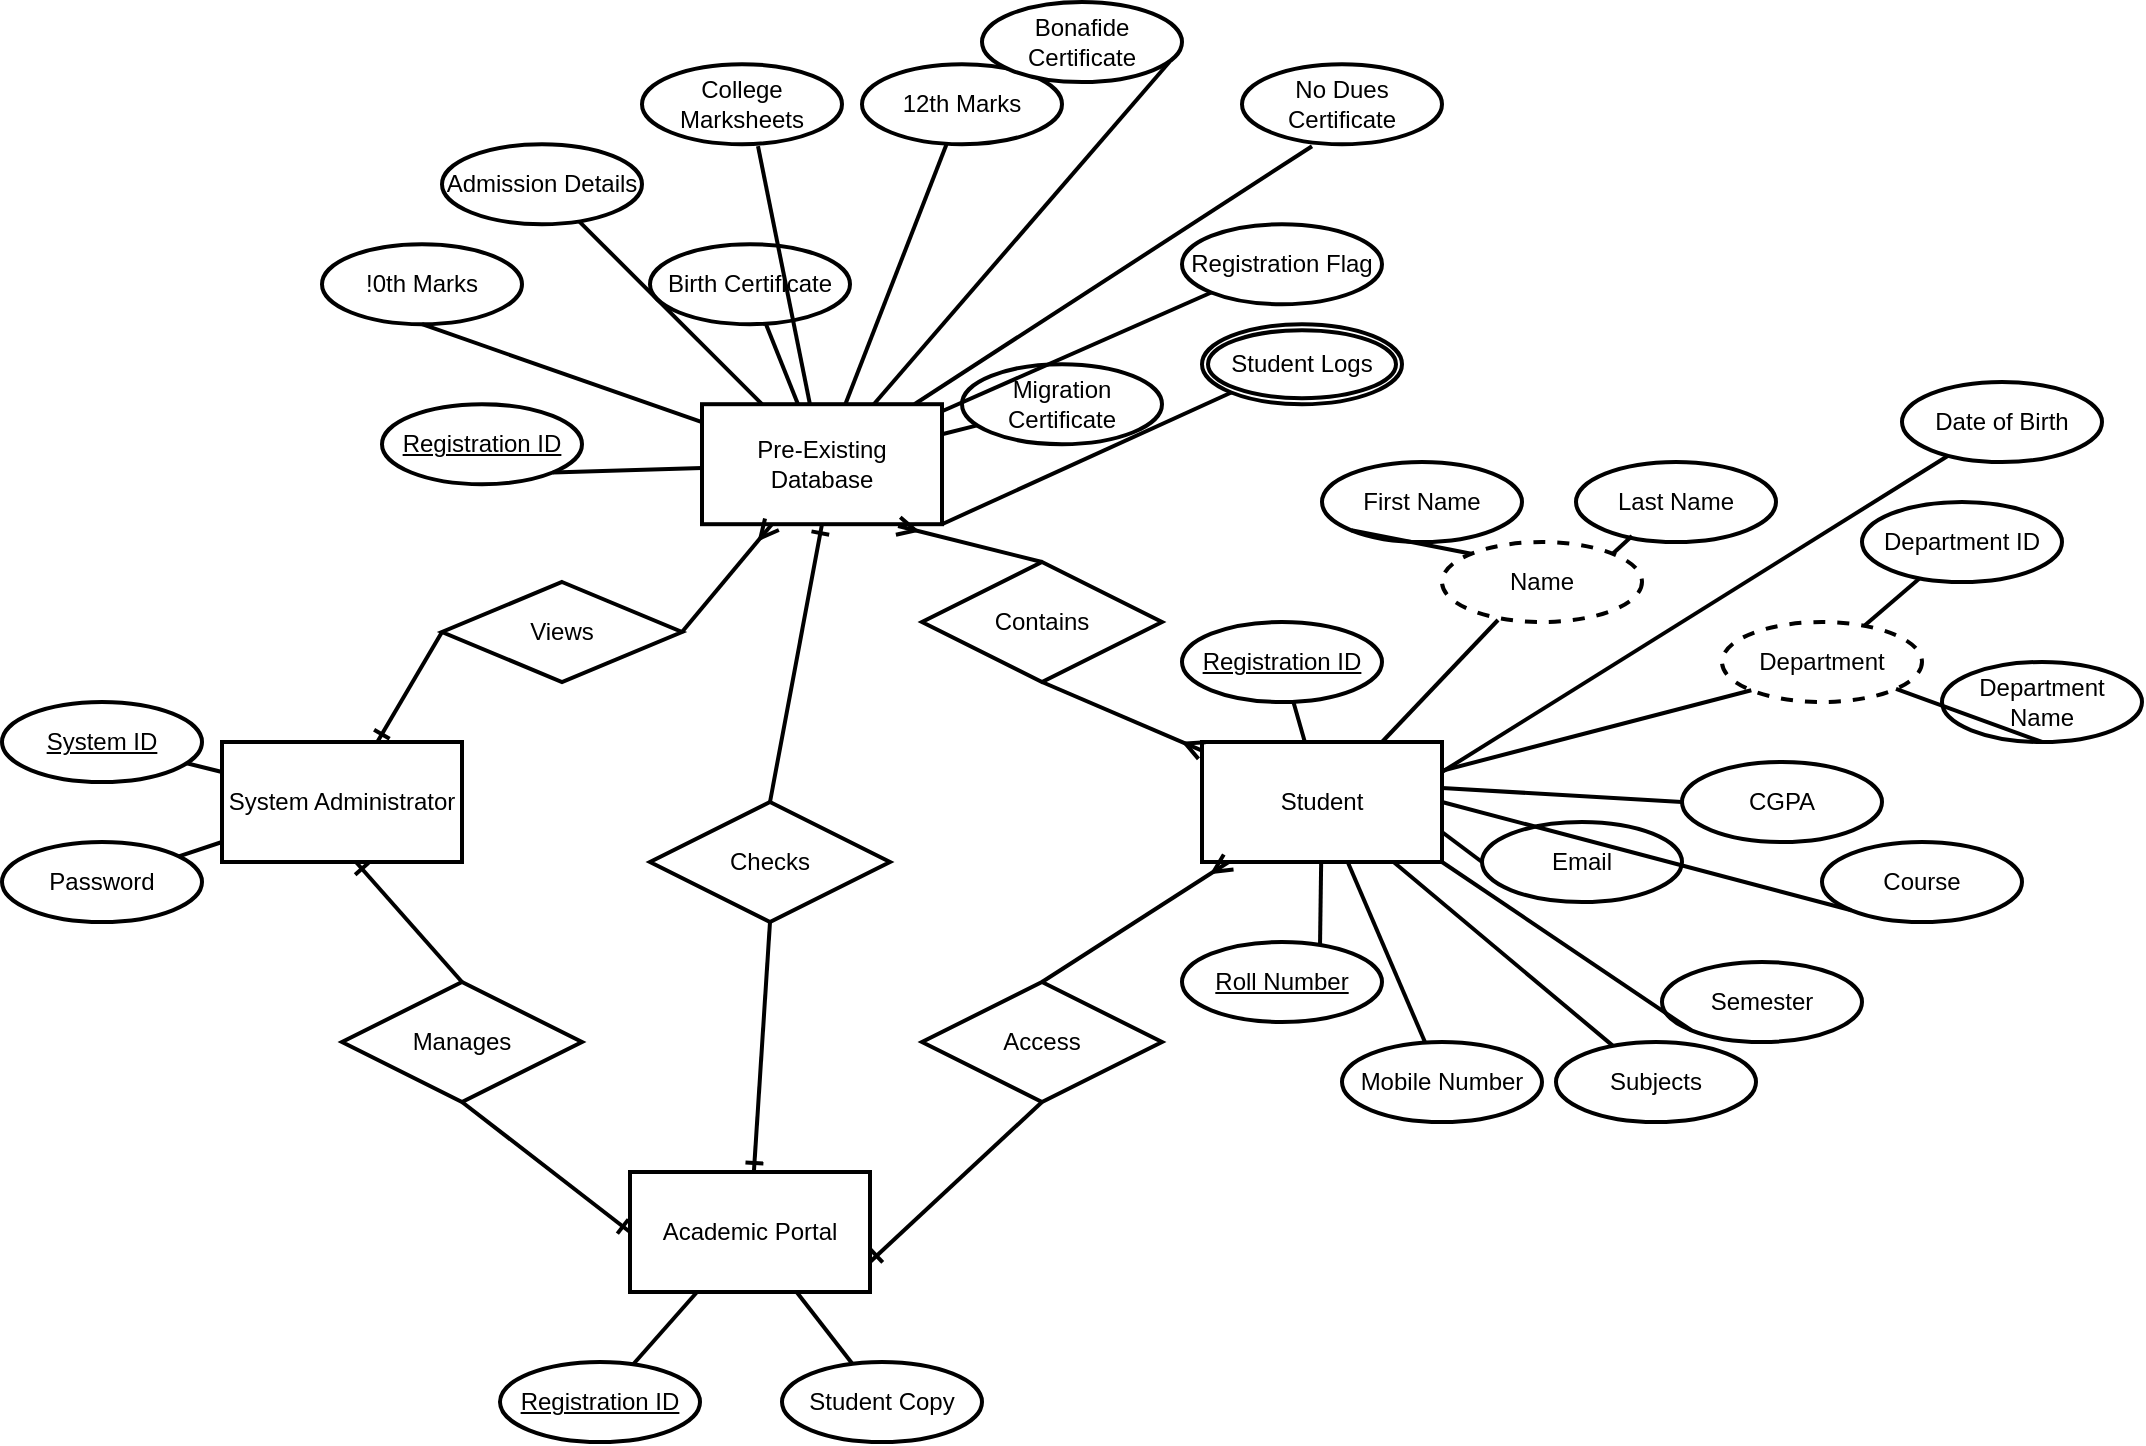 <mxfile version="21.6.8" type="github">
  <diagram name="Page-1" id="Mexl6bkjyYt5RXLSnS9A">
    <mxGraphModel dx="1222" dy="593" grid="1" gridSize="10" guides="1" tooltips="1" connect="1" arrows="1" fold="1" page="1" pageScale="1" pageWidth="827" pageHeight="1169" math="0" shadow="0">
      <root>
        <mxCell id="0" />
        <mxCell id="1" parent="0" />
        <mxCell id="aAmGh1MJEAgnPkzqeNWj-1" value="&lt;div&gt;Pre-Existing Database&lt;/div&gt;" style="rounded=0;whiteSpace=wrap;html=1;strokeWidth=2;labelBackgroundColor=none;" parent="1" vertex="1">
          <mxGeometry x="400" y="221.1" width="120" height="60" as="geometry" />
        </mxCell>
        <mxCell id="aAmGh1MJEAgnPkzqeNWj-2" value="&lt;div&gt;System Administrator&lt;/div&gt;" style="rounded=0;whiteSpace=wrap;html=1;strokeWidth=2;labelBackgroundColor=none;" parent="1" vertex="1">
          <mxGeometry x="160" y="390" width="120" height="60" as="geometry" />
        </mxCell>
        <mxCell id="aAmGh1MJEAgnPkzqeNWj-3" value="&lt;div&gt;Student&lt;/div&gt;" style="rounded=0;whiteSpace=wrap;html=1;strokeWidth=2;labelBackgroundColor=none;" parent="1" vertex="1">
          <mxGeometry x="650" y="390" width="120" height="60" as="geometry" />
        </mxCell>
        <mxCell id="aAmGh1MJEAgnPkzqeNWj-4" value="&lt;div&gt;Academic Portal&lt;/div&gt;" style="rounded=0;whiteSpace=wrap;html=1;strokeWidth=2;labelBackgroundColor=none;" parent="1" vertex="1">
          <mxGeometry x="364" y="605" width="120" height="60" as="geometry" />
        </mxCell>
        <mxCell id="zF8Zpk3AqR9Y2KQFk6yl-1" value="&lt;div&gt;Password&lt;/div&gt;" style="ellipse;whiteSpace=wrap;html=1;align=center;strokeWidth=2;labelBackgroundColor=none;" vertex="1" parent="1">
          <mxGeometry x="50" y="440" width="100" height="40" as="geometry" />
        </mxCell>
        <mxCell id="zF8Zpk3AqR9Y2KQFk6yl-2" value="&lt;div&gt;System ID&lt;/div&gt;" style="ellipse;whiteSpace=wrap;html=1;align=center;fontStyle=4;strokeWidth=2;labelBackgroundColor=none;" vertex="1" parent="1">
          <mxGeometry x="50" y="370" width="100" height="40" as="geometry" />
        </mxCell>
        <mxCell id="zF8Zpk3AqR9Y2KQFk6yl-3" value="&lt;div&gt;!0th Marks&lt;/div&gt;" style="ellipse;whiteSpace=wrap;html=1;align=center;strokeWidth=2;labelBackgroundColor=none;" vertex="1" parent="1">
          <mxGeometry x="210" y="141.1" width="100" height="40" as="geometry" />
        </mxCell>
        <mxCell id="zF8Zpk3AqR9Y2KQFk6yl-4" value="&lt;div&gt;12th Marks&lt;/div&gt;" style="ellipse;whiteSpace=wrap;html=1;align=center;strokeWidth=2;labelBackgroundColor=none;" vertex="1" parent="1">
          <mxGeometry x="480" y="51.1" width="100" height="40" as="geometry" />
        </mxCell>
        <mxCell id="zF8Zpk3AqR9Y2KQFk6yl-5" value="College Marksheets" style="ellipse;whiteSpace=wrap;html=1;align=center;strokeWidth=2;labelBackgroundColor=none;" vertex="1" parent="1">
          <mxGeometry x="370" y="51.1" width="100" height="40" as="geometry" />
        </mxCell>
        <mxCell id="zF8Zpk3AqR9Y2KQFk6yl-6" value="Registration ID" style="ellipse;whiteSpace=wrap;html=1;align=center;fontStyle=4;strokeWidth=2;labelBackgroundColor=none;" vertex="1" parent="1">
          <mxGeometry x="240" y="221.1" width="100" height="40" as="geometry" />
        </mxCell>
        <mxCell id="zF8Zpk3AqR9Y2KQFk6yl-7" value="Birth Certificate" style="ellipse;whiteSpace=wrap;html=1;align=center;strokeWidth=2;labelBackgroundColor=none;" vertex="1" parent="1">
          <mxGeometry x="374" y="141.1" width="100" height="40" as="geometry" />
        </mxCell>
        <mxCell id="zF8Zpk3AqR9Y2KQFk6yl-8" value="Migration Certificate" style="ellipse;whiteSpace=wrap;html=1;align=center;strokeWidth=2;labelBackgroundColor=none;" vertex="1" parent="1">
          <mxGeometry x="530" y="201.1" width="100" height="40" as="geometry" />
        </mxCell>
        <mxCell id="zF8Zpk3AqR9Y2KQFk6yl-9" value="Admission Details" style="ellipse;whiteSpace=wrap;html=1;align=center;strokeWidth=2;labelBackgroundColor=none;" vertex="1" parent="1">
          <mxGeometry x="270" y="91.1" width="100" height="40" as="geometry" />
        </mxCell>
        <mxCell id="zF8Zpk3AqR9Y2KQFk6yl-10" value="Bonafide Certificate" style="ellipse;whiteSpace=wrap;html=1;align=center;strokeWidth=2;labelBackgroundColor=none;" vertex="1" parent="1">
          <mxGeometry x="540" y="20" width="100" height="40" as="geometry" />
        </mxCell>
        <mxCell id="zF8Zpk3AqR9Y2KQFk6yl-11" value="&lt;div&gt;No Dues Certificate&lt;/div&gt;" style="ellipse;whiteSpace=wrap;html=1;align=center;strokeWidth=2;labelBackgroundColor=none;" vertex="1" parent="1">
          <mxGeometry x="670" y="51.1" width="100" height="40" as="geometry" />
        </mxCell>
        <mxCell id="zF8Zpk3AqR9Y2KQFk6yl-12" value="Registration Flag" style="ellipse;whiteSpace=wrap;html=1;align=center;strokeWidth=2;labelBackgroundColor=none;" vertex="1" parent="1">
          <mxGeometry x="640" y="131.1" width="100" height="40" as="geometry" />
        </mxCell>
        <mxCell id="zF8Zpk3AqR9Y2KQFk6yl-14" value="Student Logs" style="ellipse;shape=doubleEllipse;margin=3;whiteSpace=wrap;html=1;align=center;strokeWidth=2;labelBackgroundColor=none;" vertex="1" parent="1">
          <mxGeometry x="650" y="181.1" width="100" height="40" as="geometry" />
        </mxCell>
        <mxCell id="zF8Zpk3AqR9Y2KQFk6yl-15" value="Student Copy" style="ellipse;whiteSpace=wrap;html=1;align=center;strokeWidth=2;labelBackgroundColor=none;" vertex="1" parent="1">
          <mxGeometry x="440" y="700" width="100" height="40" as="geometry" />
        </mxCell>
        <mxCell id="zF8Zpk3AqR9Y2KQFk6yl-16" value="Registration ID" style="ellipse;whiteSpace=wrap;html=1;align=center;fontStyle=4;strokeWidth=2;labelBackgroundColor=none;" vertex="1" parent="1">
          <mxGeometry x="299" y="700" width="100" height="40" as="geometry" />
        </mxCell>
        <mxCell id="zF8Zpk3AqR9Y2KQFk6yl-18" value="&lt;div&gt;Registration ID&lt;/div&gt;" style="ellipse;whiteSpace=wrap;html=1;align=center;fontStyle=4;strokeWidth=2;labelBackgroundColor=none;" vertex="1" parent="1">
          <mxGeometry x="640" y="330" width="100" height="40" as="geometry" />
        </mxCell>
        <mxCell id="zF8Zpk3AqR9Y2KQFk6yl-20" value="Roll Number" style="ellipse;whiteSpace=wrap;html=1;align=center;fontStyle=4;strokeWidth=2;labelBackgroundColor=none;" vertex="1" parent="1">
          <mxGeometry x="640" y="490" width="100" height="40" as="geometry" />
        </mxCell>
        <mxCell id="zF8Zpk3AqR9Y2KQFk6yl-21" value="First Name" style="ellipse;whiteSpace=wrap;html=1;align=center;strokeWidth=2;labelBackgroundColor=none;" vertex="1" parent="1">
          <mxGeometry x="710" y="250" width="100" height="40" as="geometry" />
        </mxCell>
        <mxCell id="zF8Zpk3AqR9Y2KQFk6yl-22" value="Last Name" style="ellipse;whiteSpace=wrap;html=1;align=center;strokeWidth=2;labelBackgroundColor=none;" vertex="1" parent="1">
          <mxGeometry x="837" y="250" width="100" height="40" as="geometry" />
        </mxCell>
        <mxCell id="zF8Zpk3AqR9Y2KQFk6yl-23" value="Date of Birth" style="ellipse;whiteSpace=wrap;html=1;align=center;strokeWidth=2;labelBackgroundColor=none;" vertex="1" parent="1">
          <mxGeometry x="1000" y="210" width="100" height="40" as="geometry" />
        </mxCell>
        <mxCell id="zF8Zpk3AqR9Y2KQFk6yl-24" value="Email" style="ellipse;whiteSpace=wrap;html=1;align=center;strokeWidth=2;labelBackgroundColor=none;" vertex="1" parent="1">
          <mxGeometry x="790" y="430" width="100" height="40" as="geometry" />
        </mxCell>
        <mxCell id="zF8Zpk3AqR9Y2KQFk6yl-25" value="Mobile Number" style="ellipse;whiteSpace=wrap;html=1;align=center;strokeWidth=2;labelBackgroundColor=none;" vertex="1" parent="1">
          <mxGeometry x="720" y="540" width="100" height="40" as="geometry" />
        </mxCell>
        <mxCell id="zF8Zpk3AqR9Y2KQFk6yl-26" value="Semester" style="ellipse;whiteSpace=wrap;html=1;align=center;strokeWidth=2;labelBackgroundColor=none;" vertex="1" parent="1">
          <mxGeometry x="880" y="500" width="100" height="40" as="geometry" />
        </mxCell>
        <mxCell id="zF8Zpk3AqR9Y2KQFk6yl-27" value="CGPA" style="ellipse;whiteSpace=wrap;html=1;align=center;strokeWidth=2;labelBackgroundColor=none;" vertex="1" parent="1">
          <mxGeometry x="890" y="400" width="100" height="40" as="geometry" />
        </mxCell>
        <mxCell id="zF8Zpk3AqR9Y2KQFk6yl-28" value="Department ID" style="ellipse;whiteSpace=wrap;html=1;align=center;strokeWidth=2;labelBackgroundColor=none;" vertex="1" parent="1">
          <mxGeometry x="980" y="270" width="100" height="40" as="geometry" />
        </mxCell>
        <mxCell id="zF8Zpk3AqR9Y2KQFk6yl-30" value="Name" style="ellipse;whiteSpace=wrap;html=1;align=center;dashed=1;strokeWidth=2;labelBackgroundColor=none;" vertex="1" parent="1">
          <mxGeometry x="770" y="290" width="100" height="40" as="geometry" />
        </mxCell>
        <mxCell id="zF8Zpk3AqR9Y2KQFk6yl-32" value="Department" style="ellipse;whiteSpace=wrap;html=1;align=center;dashed=1;strokeWidth=2;labelBackgroundColor=none;" vertex="1" parent="1">
          <mxGeometry x="910" y="330" width="100" height="40" as="geometry" />
        </mxCell>
        <mxCell id="zF8Zpk3AqR9Y2KQFk6yl-33" value="Department Name" style="ellipse;whiteSpace=wrap;html=1;align=center;strokeWidth=2;labelBackgroundColor=none;" vertex="1" parent="1">
          <mxGeometry x="1020" y="350" width="100" height="40" as="geometry" />
        </mxCell>
        <mxCell id="zF8Zpk3AqR9Y2KQFk6yl-34" value="Course" style="ellipse;whiteSpace=wrap;html=1;align=center;strokeWidth=2;labelBackgroundColor=none;" vertex="1" parent="1">
          <mxGeometry x="960" y="440" width="100" height="40" as="geometry" />
        </mxCell>
        <mxCell id="zF8Zpk3AqR9Y2KQFk6yl-35" value="Subjects" style="ellipse;whiteSpace=wrap;html=1;align=center;strokeWidth=2;labelBackgroundColor=none;" vertex="1" parent="1">
          <mxGeometry x="827" y="540" width="100" height="40" as="geometry" />
        </mxCell>
        <mxCell id="zF8Zpk3AqR9Y2KQFk6yl-36" value="" style="endArrow=none;html=1;rounded=0;strokeWidth=2;labelBackgroundColor=none;fontColor=default;" edge="1" parent="1" source="zF8Zpk3AqR9Y2KQFk6yl-2" target="aAmGh1MJEAgnPkzqeNWj-2">
          <mxGeometry relative="1" as="geometry">
            <mxPoint x="330" y="430" as="sourcePoint" />
            <mxPoint x="490" y="430" as="targetPoint" />
          </mxGeometry>
        </mxCell>
        <mxCell id="zF8Zpk3AqR9Y2KQFk6yl-37" value="" style="endArrow=none;html=1;rounded=0;strokeWidth=2;labelBackgroundColor=none;fontColor=default;" edge="1" parent="1" source="zF8Zpk3AqR9Y2KQFk6yl-1" target="aAmGh1MJEAgnPkzqeNWj-2">
          <mxGeometry relative="1" as="geometry">
            <mxPoint x="330" y="430" as="sourcePoint" />
            <mxPoint x="490" y="430" as="targetPoint" />
          </mxGeometry>
        </mxCell>
        <mxCell id="zF8Zpk3AqR9Y2KQFk6yl-38" value="" style="endArrow=none;html=1;rounded=0;strokeWidth=2;labelBackgroundColor=none;fontColor=default;" edge="1" parent="1" source="zF8Zpk3AqR9Y2KQFk6yl-16" target="aAmGh1MJEAgnPkzqeNWj-4">
          <mxGeometry relative="1" as="geometry">
            <mxPoint x="349" y="640" as="sourcePoint" />
            <mxPoint x="509" y="640" as="targetPoint" />
          </mxGeometry>
        </mxCell>
        <mxCell id="zF8Zpk3AqR9Y2KQFk6yl-39" value="" style="endArrow=none;html=1;rounded=0;strokeWidth=2;labelBackgroundColor=none;fontColor=default;" edge="1" parent="1" source="aAmGh1MJEAgnPkzqeNWj-4" target="zF8Zpk3AqR9Y2KQFk6yl-15">
          <mxGeometry relative="1" as="geometry">
            <mxPoint x="349" y="640" as="sourcePoint" />
            <mxPoint x="509" y="640" as="targetPoint" />
          </mxGeometry>
        </mxCell>
        <mxCell id="zF8Zpk3AqR9Y2KQFk6yl-40" value="" style="endArrow=none;html=1;rounded=0;entryX=1;entryY=1;entryDx=0;entryDy=0;strokeWidth=2;labelBackgroundColor=none;fontColor=default;" edge="1" parent="1" source="aAmGh1MJEAgnPkzqeNWj-1" target="zF8Zpk3AqR9Y2KQFk6yl-6">
          <mxGeometry relative="1" as="geometry">
            <mxPoint x="420" y="231.1" as="sourcePoint" />
            <mxPoint x="580" y="231.1" as="targetPoint" />
          </mxGeometry>
        </mxCell>
        <mxCell id="zF8Zpk3AqR9Y2KQFk6yl-41" value="" style="endArrow=none;html=1;rounded=0;exitX=0.5;exitY=1;exitDx=0;exitDy=0;strokeWidth=2;labelBackgroundColor=none;fontColor=default;" edge="1" parent="1" source="zF8Zpk3AqR9Y2KQFk6yl-3" target="aAmGh1MJEAgnPkzqeNWj-1">
          <mxGeometry relative="1" as="geometry">
            <mxPoint x="420" y="231.1" as="sourcePoint" />
            <mxPoint x="580" y="231.1" as="targetPoint" />
          </mxGeometry>
        </mxCell>
        <mxCell id="zF8Zpk3AqR9Y2KQFk6yl-42" value="" style="endArrow=none;html=1;rounded=0;strokeWidth=2;labelBackgroundColor=none;fontColor=default;" edge="1" parent="1" source="zF8Zpk3AqR9Y2KQFk6yl-9" target="aAmGh1MJEAgnPkzqeNWj-1">
          <mxGeometry relative="1" as="geometry">
            <mxPoint x="420" y="231.1" as="sourcePoint" />
            <mxPoint x="580" y="231.1" as="targetPoint" />
          </mxGeometry>
        </mxCell>
        <mxCell id="zF8Zpk3AqR9Y2KQFk6yl-43" value="" style="endArrow=none;html=1;rounded=0;strokeWidth=2;labelBackgroundColor=none;fontColor=default;" edge="1" parent="1" source="zF8Zpk3AqR9Y2KQFk6yl-7" target="aAmGh1MJEAgnPkzqeNWj-1">
          <mxGeometry relative="1" as="geometry">
            <mxPoint x="420" y="231.1" as="sourcePoint" />
            <mxPoint x="580" y="231.1" as="targetPoint" />
          </mxGeometry>
        </mxCell>
        <mxCell id="zF8Zpk3AqR9Y2KQFk6yl-44" value="" style="endArrow=none;html=1;rounded=0;strokeWidth=2;labelBackgroundColor=none;fontColor=default;" edge="1" parent="1" source="zF8Zpk3AqR9Y2KQFk6yl-4" target="aAmGh1MJEAgnPkzqeNWj-1">
          <mxGeometry relative="1" as="geometry">
            <mxPoint x="420" y="231.1" as="sourcePoint" />
            <mxPoint x="580" y="231.1" as="targetPoint" />
          </mxGeometry>
        </mxCell>
        <mxCell id="zF8Zpk3AqR9Y2KQFk6yl-45" value="" style="endArrow=none;html=1;rounded=0;exitX=0.58;exitY=1.025;exitDx=0;exitDy=0;exitPerimeter=0;strokeWidth=2;labelBackgroundColor=none;fontColor=default;" edge="1" parent="1" source="zF8Zpk3AqR9Y2KQFk6yl-5" target="aAmGh1MJEAgnPkzqeNWj-1">
          <mxGeometry relative="1" as="geometry">
            <mxPoint x="420" y="231.1" as="sourcePoint" />
            <mxPoint x="580" y="231.1" as="targetPoint" />
          </mxGeometry>
        </mxCell>
        <mxCell id="zF8Zpk3AqR9Y2KQFk6yl-46" value="" style="endArrow=none;html=1;rounded=0;strokeWidth=2;labelBackgroundColor=none;fontColor=default;" edge="1" parent="1" target="aAmGh1MJEAgnPkzqeNWj-1">
          <mxGeometry relative="1" as="geometry">
            <mxPoint x="633.682" y="50.005" as="sourcePoint" />
            <mxPoint x="580" y="231.1" as="targetPoint" />
          </mxGeometry>
        </mxCell>
        <mxCell id="zF8Zpk3AqR9Y2KQFk6yl-47" value="" style="endArrow=none;html=1;rounded=0;entryX=0.35;entryY=1.025;entryDx=0;entryDy=0;entryPerimeter=0;strokeWidth=2;labelBackgroundColor=none;fontColor=default;" edge="1" parent="1" source="aAmGh1MJEAgnPkzqeNWj-1" target="zF8Zpk3AqR9Y2KQFk6yl-11">
          <mxGeometry relative="1" as="geometry">
            <mxPoint x="420" y="231.1" as="sourcePoint" />
            <mxPoint x="580" y="231.1" as="targetPoint" />
          </mxGeometry>
        </mxCell>
        <mxCell id="zF8Zpk3AqR9Y2KQFk6yl-49" value="" style="endArrow=none;html=1;rounded=0;strokeWidth=2;labelBackgroundColor=none;fontColor=default;" edge="1" parent="1" source="aAmGh1MJEAgnPkzqeNWj-1" target="zF8Zpk3AqR9Y2KQFk6yl-8">
          <mxGeometry relative="1" as="geometry">
            <mxPoint x="420" y="231.1" as="sourcePoint" />
            <mxPoint x="580" y="231.1" as="targetPoint" />
          </mxGeometry>
        </mxCell>
        <mxCell id="zF8Zpk3AqR9Y2KQFk6yl-50" value="" style="endArrow=none;html=1;rounded=0;entryX=0;entryY=1;entryDx=0;entryDy=0;strokeWidth=2;labelBackgroundColor=none;fontColor=default;" edge="1" parent="1" source="aAmGh1MJEAgnPkzqeNWj-1" target="zF8Zpk3AqR9Y2KQFk6yl-12">
          <mxGeometry relative="1" as="geometry">
            <mxPoint x="420" y="231.1" as="sourcePoint" />
            <mxPoint x="580" y="231.1" as="targetPoint" />
          </mxGeometry>
        </mxCell>
        <mxCell id="zF8Zpk3AqR9Y2KQFk6yl-51" value="" style="endArrow=none;html=1;rounded=0;entryX=0;entryY=1;entryDx=0;entryDy=0;exitX=1;exitY=1;exitDx=0;exitDy=0;strokeWidth=2;labelBackgroundColor=none;fontColor=default;" edge="1" parent="1" source="aAmGh1MJEAgnPkzqeNWj-1" target="zF8Zpk3AqR9Y2KQFk6yl-14">
          <mxGeometry relative="1" as="geometry">
            <mxPoint x="420" y="231.1" as="sourcePoint" />
            <mxPoint x="580" y="231.1" as="targetPoint" />
          </mxGeometry>
        </mxCell>
        <mxCell id="zF8Zpk3AqR9Y2KQFk6yl-52" value="" style="endArrow=none;html=1;rounded=0;strokeWidth=2;labelBackgroundColor=none;fontColor=default;" edge="1" parent="1" source="aAmGh1MJEAgnPkzqeNWj-3" target="zF8Zpk3AqR9Y2KQFk6yl-18">
          <mxGeometry relative="1" as="geometry">
            <mxPoint x="400" y="430" as="sourcePoint" />
            <mxPoint x="560" y="430" as="targetPoint" />
          </mxGeometry>
        </mxCell>
        <mxCell id="zF8Zpk3AqR9Y2KQFk6yl-53" value="" style="endArrow=none;html=1;rounded=0;exitX=0.69;exitY=0.05;exitDx=0;exitDy=0;exitPerimeter=0;strokeWidth=2;labelBackgroundColor=none;fontColor=default;" edge="1" parent="1" source="zF8Zpk3AqR9Y2KQFk6yl-20" target="aAmGh1MJEAgnPkzqeNWj-3">
          <mxGeometry relative="1" as="geometry">
            <mxPoint x="400" y="430" as="sourcePoint" />
            <mxPoint x="560" y="430" as="targetPoint" />
          </mxGeometry>
        </mxCell>
        <mxCell id="zF8Zpk3AqR9Y2KQFk6yl-54" value="" style="endArrow=none;html=1;rounded=0;strokeWidth=2;labelBackgroundColor=none;fontColor=default;" edge="1" parent="1" source="zF8Zpk3AqR9Y2KQFk6yl-25" target="aAmGh1MJEAgnPkzqeNWj-3">
          <mxGeometry relative="1" as="geometry">
            <mxPoint x="400" y="430" as="sourcePoint" />
            <mxPoint x="560" y="430" as="targetPoint" />
          </mxGeometry>
        </mxCell>
        <mxCell id="zF8Zpk3AqR9Y2KQFk6yl-55" value="" style="endArrow=none;html=1;rounded=0;strokeWidth=2;labelBackgroundColor=none;fontColor=default;" edge="1" parent="1" source="zF8Zpk3AqR9Y2KQFk6yl-35" target="aAmGh1MJEAgnPkzqeNWj-3">
          <mxGeometry relative="1" as="geometry">
            <mxPoint x="400" y="430" as="sourcePoint" />
            <mxPoint x="560" y="430" as="targetPoint" />
          </mxGeometry>
        </mxCell>
        <mxCell id="zF8Zpk3AqR9Y2KQFk6yl-56" value="" style="endArrow=none;html=1;rounded=0;entryX=1;entryY=1;entryDx=0;entryDy=0;exitX=0;exitY=1;exitDx=0;exitDy=0;strokeWidth=2;labelBackgroundColor=none;fontColor=default;" edge="1" parent="1" source="zF8Zpk3AqR9Y2KQFk6yl-26" target="aAmGh1MJEAgnPkzqeNWj-3">
          <mxGeometry relative="1" as="geometry">
            <mxPoint x="400" y="430" as="sourcePoint" />
            <mxPoint x="560" y="430" as="targetPoint" />
          </mxGeometry>
        </mxCell>
        <mxCell id="zF8Zpk3AqR9Y2KQFk6yl-57" value="" style="endArrow=none;html=1;rounded=0;entryX=0;entryY=1;entryDx=0;entryDy=0;exitX=1;exitY=0.5;exitDx=0;exitDy=0;strokeWidth=2;labelBackgroundColor=none;fontColor=default;" edge="1" parent="1" source="aAmGh1MJEAgnPkzqeNWj-3" target="zF8Zpk3AqR9Y2KQFk6yl-34">
          <mxGeometry relative="1" as="geometry">
            <mxPoint x="400" y="430" as="sourcePoint" />
            <mxPoint x="560" y="430" as="targetPoint" />
          </mxGeometry>
        </mxCell>
        <mxCell id="zF8Zpk3AqR9Y2KQFk6yl-58" value="" style="endArrow=none;html=1;rounded=0;entryX=0;entryY=0.5;entryDx=0;entryDy=0;exitX=1;exitY=0.75;exitDx=0;exitDy=0;strokeWidth=2;labelBackgroundColor=none;fontColor=default;" edge="1" parent="1" source="aAmGh1MJEAgnPkzqeNWj-3" target="zF8Zpk3AqR9Y2KQFk6yl-24">
          <mxGeometry relative="1" as="geometry">
            <mxPoint x="400" y="430" as="sourcePoint" />
            <mxPoint x="560" y="430" as="targetPoint" />
          </mxGeometry>
        </mxCell>
        <mxCell id="zF8Zpk3AqR9Y2KQFk6yl-59" value="" style="endArrow=none;html=1;rounded=0;entryX=0;entryY=0.5;entryDx=0;entryDy=0;exitX=1;exitY=0.383;exitDx=0;exitDy=0;exitPerimeter=0;strokeWidth=2;labelBackgroundColor=none;fontColor=default;" edge="1" parent="1" source="aAmGh1MJEAgnPkzqeNWj-3" target="zF8Zpk3AqR9Y2KQFk6yl-27">
          <mxGeometry relative="1" as="geometry">
            <mxPoint x="400" y="430" as="sourcePoint" />
            <mxPoint x="560" y="430" as="targetPoint" />
          </mxGeometry>
        </mxCell>
        <mxCell id="zF8Zpk3AqR9Y2KQFk6yl-60" value="" style="endArrow=none;html=1;rounded=0;exitX=1;exitY=0.25;exitDx=0;exitDy=0;strokeWidth=2;labelBackgroundColor=none;fontColor=default;" edge="1" parent="1" source="aAmGh1MJEAgnPkzqeNWj-3" target="zF8Zpk3AqR9Y2KQFk6yl-23">
          <mxGeometry relative="1" as="geometry">
            <mxPoint x="400" y="390" as="sourcePoint" />
            <mxPoint x="560" y="390" as="targetPoint" />
          </mxGeometry>
        </mxCell>
        <mxCell id="zF8Zpk3AqR9Y2KQFk6yl-61" value="" style="endArrow=none;html=1;rounded=0;entryX=0.28;entryY=0.975;entryDx=0;entryDy=0;entryPerimeter=0;exitX=0.75;exitY=0;exitDx=0;exitDy=0;strokeWidth=2;labelBackgroundColor=none;fontColor=default;" edge="1" parent="1" source="aAmGh1MJEAgnPkzqeNWj-3" target="zF8Zpk3AqR9Y2KQFk6yl-30">
          <mxGeometry relative="1" as="geometry">
            <mxPoint x="400" y="390" as="sourcePoint" />
            <mxPoint x="560" y="390" as="targetPoint" />
          </mxGeometry>
        </mxCell>
        <mxCell id="zF8Zpk3AqR9Y2KQFk6yl-62" value="" style="endArrow=none;html=1;rounded=0;entryX=0;entryY=1;entryDx=0;entryDy=0;strokeWidth=2;labelBackgroundColor=none;fontColor=default;" edge="1" parent="1" source="aAmGh1MJEAgnPkzqeNWj-3" target="zF8Zpk3AqR9Y2KQFk6yl-32">
          <mxGeometry relative="1" as="geometry">
            <mxPoint x="400" y="390" as="sourcePoint" />
            <mxPoint x="560" y="390" as="targetPoint" />
          </mxGeometry>
        </mxCell>
        <mxCell id="zF8Zpk3AqR9Y2KQFk6yl-64" value="" style="endArrow=none;html=1;rounded=0;entryX=0;entryY=1;entryDx=0;entryDy=0;exitX=0;exitY=0;exitDx=0;exitDy=0;strokeWidth=2;labelBackgroundColor=none;fontColor=default;" edge="1" parent="1" source="zF8Zpk3AqR9Y2KQFk6yl-30" target="zF8Zpk3AqR9Y2KQFk6yl-21">
          <mxGeometry relative="1" as="geometry">
            <mxPoint x="400" y="390" as="sourcePoint" />
            <mxPoint x="560" y="390" as="targetPoint" />
          </mxGeometry>
        </mxCell>
        <mxCell id="zF8Zpk3AqR9Y2KQFk6yl-65" value="" style="endArrow=none;html=1;rounded=0;entryX=0.28;entryY=0.925;entryDx=0;entryDy=0;entryPerimeter=0;exitX=1;exitY=0;exitDx=0;exitDy=0;strokeWidth=2;labelBackgroundColor=none;fontColor=default;" edge="1" parent="1" source="zF8Zpk3AqR9Y2KQFk6yl-30" target="zF8Zpk3AqR9Y2KQFk6yl-22">
          <mxGeometry relative="1" as="geometry">
            <mxPoint x="400" y="390" as="sourcePoint" />
            <mxPoint x="560" y="390" as="targetPoint" />
          </mxGeometry>
        </mxCell>
        <mxCell id="zF8Zpk3AqR9Y2KQFk6yl-66" value="" style="endArrow=none;html=1;rounded=0;strokeWidth=2;labelBackgroundColor=none;fontColor=default;" edge="1" parent="1" source="zF8Zpk3AqR9Y2KQFk6yl-32" target="zF8Zpk3AqR9Y2KQFk6yl-28">
          <mxGeometry relative="1" as="geometry">
            <mxPoint x="400" y="390" as="sourcePoint" />
            <mxPoint x="560" y="390" as="targetPoint" />
          </mxGeometry>
        </mxCell>
        <mxCell id="zF8Zpk3AqR9Y2KQFk6yl-67" value="" style="endArrow=none;html=1;rounded=0;entryX=0.5;entryY=1;entryDx=0;entryDy=0;strokeWidth=2;labelBackgroundColor=none;fontColor=default;" edge="1" parent="1" source="zF8Zpk3AqR9Y2KQFk6yl-32" target="zF8Zpk3AqR9Y2KQFk6yl-33">
          <mxGeometry relative="1" as="geometry">
            <mxPoint x="400" y="390" as="sourcePoint" />
            <mxPoint x="560" y="390" as="targetPoint" />
          </mxGeometry>
        </mxCell>
        <mxCell id="zF8Zpk3AqR9Y2KQFk6yl-71" value="Views" style="shape=rhombus;perimeter=rhombusPerimeter;whiteSpace=wrap;html=1;align=center;strokeWidth=2;labelBackgroundColor=none;" vertex="1" parent="1">
          <mxGeometry x="270" y="310" width="120" height="50" as="geometry" />
        </mxCell>
        <mxCell id="zF8Zpk3AqR9Y2KQFk6yl-73" value="Manages" style="shape=rhombus;perimeter=rhombusPerimeter;whiteSpace=wrap;html=1;align=center;strokeWidth=2;labelBackgroundColor=none;" vertex="1" parent="1">
          <mxGeometry x="220" y="510" width="120" height="60" as="geometry" />
        </mxCell>
        <mxCell id="zF8Zpk3AqR9Y2KQFk6yl-74" value="Checks" style="shape=rhombus;perimeter=rhombusPerimeter;whiteSpace=wrap;html=1;align=center;strokeWidth=2;labelBackgroundColor=none;" vertex="1" parent="1">
          <mxGeometry x="374" y="420" width="120" height="60" as="geometry" />
        </mxCell>
        <mxCell id="zF8Zpk3AqR9Y2KQFk6yl-75" value="Access" style="shape=rhombus;perimeter=rhombusPerimeter;whiteSpace=wrap;html=1;align=center;strokeWidth=2;labelBackgroundColor=none;" vertex="1" parent="1">
          <mxGeometry x="510" y="510" width="120" height="60" as="geometry" />
        </mxCell>
        <mxCell id="zF8Zpk3AqR9Y2KQFk6yl-76" value="Contains" style="shape=rhombus;perimeter=rhombusPerimeter;whiteSpace=wrap;html=1;align=center;strokeWidth=2;labelBackgroundColor=none;" vertex="1" parent="1">
          <mxGeometry x="510" y="300" width="120" height="60" as="geometry" />
        </mxCell>
        <mxCell id="zF8Zpk3AqR9Y2KQFk6yl-79" value="" style="fontSize=12;html=1;endArrow=ERone;endFill=1;rounded=0;exitX=0.5;exitY=0;exitDx=0;exitDy=0;entryX=0.558;entryY=1;entryDx=0;entryDy=0;entryPerimeter=0;strokeWidth=2;labelBackgroundColor=none;fontColor=default;" edge="1" parent="1" source="zF8Zpk3AqR9Y2KQFk6yl-73" target="aAmGh1MJEAgnPkzqeNWj-2">
          <mxGeometry width="100" height="100" relative="1" as="geometry">
            <mxPoint x="500" y="510" as="sourcePoint" />
            <mxPoint x="600" y="410" as="targetPoint" />
          </mxGeometry>
        </mxCell>
        <mxCell id="zF8Zpk3AqR9Y2KQFk6yl-81" value="" style="fontSize=12;html=1;endArrow=ERone;endFill=1;rounded=0;exitX=0.5;exitY=1;exitDx=0;exitDy=0;entryX=0;entryY=0.5;entryDx=0;entryDy=0;strokeWidth=2;labelBackgroundColor=none;fontColor=default;" edge="1" parent="1" source="zF8Zpk3AqR9Y2KQFk6yl-73" target="aAmGh1MJEAgnPkzqeNWj-4">
          <mxGeometry width="100" height="100" relative="1" as="geometry">
            <mxPoint x="500" y="510" as="sourcePoint" />
            <mxPoint x="600" y="410" as="targetPoint" />
          </mxGeometry>
        </mxCell>
        <mxCell id="zF8Zpk3AqR9Y2KQFk6yl-82" value="" style="fontSize=12;html=1;endArrow=ERone;endFill=1;rounded=0;exitX=0;exitY=0.5;exitDx=0;exitDy=0;strokeWidth=2;labelBackgroundColor=none;fontColor=default;" edge="1" parent="1" source="zF8Zpk3AqR9Y2KQFk6yl-71" target="aAmGh1MJEAgnPkzqeNWj-2">
          <mxGeometry width="100" height="100" relative="1" as="geometry">
            <mxPoint x="500" y="510" as="sourcePoint" />
            <mxPoint x="600" y="410" as="targetPoint" />
          </mxGeometry>
        </mxCell>
        <mxCell id="zF8Zpk3AqR9Y2KQFk6yl-83" value="" style="fontSize=12;html=1;endArrow=ERmany;rounded=0;exitX=1;exitY=0.5;exitDx=0;exitDy=0;strokeWidth=2;labelBackgroundColor=none;fontColor=default;" edge="1" parent="1" source="zF8Zpk3AqR9Y2KQFk6yl-71" target="aAmGh1MJEAgnPkzqeNWj-1">
          <mxGeometry width="100" height="100" relative="1" as="geometry">
            <mxPoint x="500" y="510" as="sourcePoint" />
            <mxPoint x="600" y="410" as="targetPoint" />
          </mxGeometry>
        </mxCell>
        <mxCell id="zF8Zpk3AqR9Y2KQFk6yl-84" value="" style="fontSize=12;html=1;endArrow=ERmany;rounded=0;entryX=0.817;entryY=1.015;entryDx=0;entryDy=0;entryPerimeter=0;exitX=0.5;exitY=0;exitDx=0;exitDy=0;strokeWidth=2;labelBackgroundColor=none;fontColor=default;" edge="1" parent="1" source="zF8Zpk3AqR9Y2KQFk6yl-76" target="aAmGh1MJEAgnPkzqeNWj-1">
          <mxGeometry width="100" height="100" relative="1" as="geometry">
            <mxPoint x="500" y="510" as="sourcePoint" />
            <mxPoint x="600" y="410" as="targetPoint" />
          </mxGeometry>
        </mxCell>
        <mxCell id="zF8Zpk3AqR9Y2KQFk6yl-85" value="" style="fontSize=12;html=1;endArrow=ERmany;rounded=0;exitX=0.5;exitY=1;exitDx=0;exitDy=0;strokeWidth=2;labelBackgroundColor=none;fontColor=default;" edge="1" parent="1" source="zF8Zpk3AqR9Y2KQFk6yl-76" target="aAmGh1MJEAgnPkzqeNWj-3">
          <mxGeometry width="100" height="100" relative="1" as="geometry">
            <mxPoint x="500" y="510" as="sourcePoint" />
            <mxPoint x="600" y="410" as="targetPoint" />
          </mxGeometry>
        </mxCell>
        <mxCell id="zF8Zpk3AqR9Y2KQFk6yl-86" value="" style="fontSize=12;html=1;endArrow=ERone;endFill=1;rounded=0;entryX=1;entryY=0.75;entryDx=0;entryDy=0;exitX=0.5;exitY=1;exitDx=0;exitDy=0;strokeWidth=2;labelBackgroundColor=none;fontColor=default;" edge="1" parent="1" source="zF8Zpk3AqR9Y2KQFk6yl-75" target="aAmGh1MJEAgnPkzqeNWj-4">
          <mxGeometry width="100" height="100" relative="1" as="geometry">
            <mxPoint x="500" y="510" as="sourcePoint" />
            <mxPoint x="600" y="410" as="targetPoint" />
          </mxGeometry>
        </mxCell>
        <mxCell id="zF8Zpk3AqR9Y2KQFk6yl-87" value="" style="fontSize=12;html=1;endArrow=ERmany;rounded=0;exitX=0.5;exitY=0;exitDx=0;exitDy=0;strokeWidth=2;labelBackgroundColor=none;fontColor=default;" edge="1" parent="1" source="zF8Zpk3AqR9Y2KQFk6yl-75" target="aAmGh1MJEAgnPkzqeNWj-3">
          <mxGeometry width="100" height="100" relative="1" as="geometry">
            <mxPoint x="500" y="510" as="sourcePoint" />
            <mxPoint x="600" y="410" as="targetPoint" />
          </mxGeometry>
        </mxCell>
        <mxCell id="zF8Zpk3AqR9Y2KQFk6yl-88" value="" style="fontSize=12;html=1;endArrow=ERone;endFill=1;rounded=0;exitX=0.5;exitY=1;exitDx=0;exitDy=0;strokeWidth=2;labelBackgroundColor=none;fontColor=default;" edge="1" parent="1" source="zF8Zpk3AqR9Y2KQFk6yl-74" target="aAmGh1MJEAgnPkzqeNWj-4">
          <mxGeometry width="100" height="100" relative="1" as="geometry">
            <mxPoint x="500" y="510" as="sourcePoint" />
            <mxPoint x="600" y="410" as="targetPoint" />
          </mxGeometry>
        </mxCell>
        <mxCell id="zF8Zpk3AqR9Y2KQFk6yl-89" value="" style="fontSize=12;html=1;endArrow=ERone;endFill=1;rounded=0;entryX=0.5;entryY=1;entryDx=0;entryDy=0;exitX=0.5;exitY=0;exitDx=0;exitDy=0;strokeWidth=2;labelBackgroundColor=none;fontColor=default;" edge="1" parent="1" source="zF8Zpk3AqR9Y2KQFk6yl-74" target="aAmGh1MJEAgnPkzqeNWj-1">
          <mxGeometry width="100" height="100" relative="1" as="geometry">
            <mxPoint x="500" y="510" as="sourcePoint" />
            <mxPoint x="600" y="410" as="targetPoint" />
          </mxGeometry>
        </mxCell>
      </root>
    </mxGraphModel>
  </diagram>
</mxfile>
